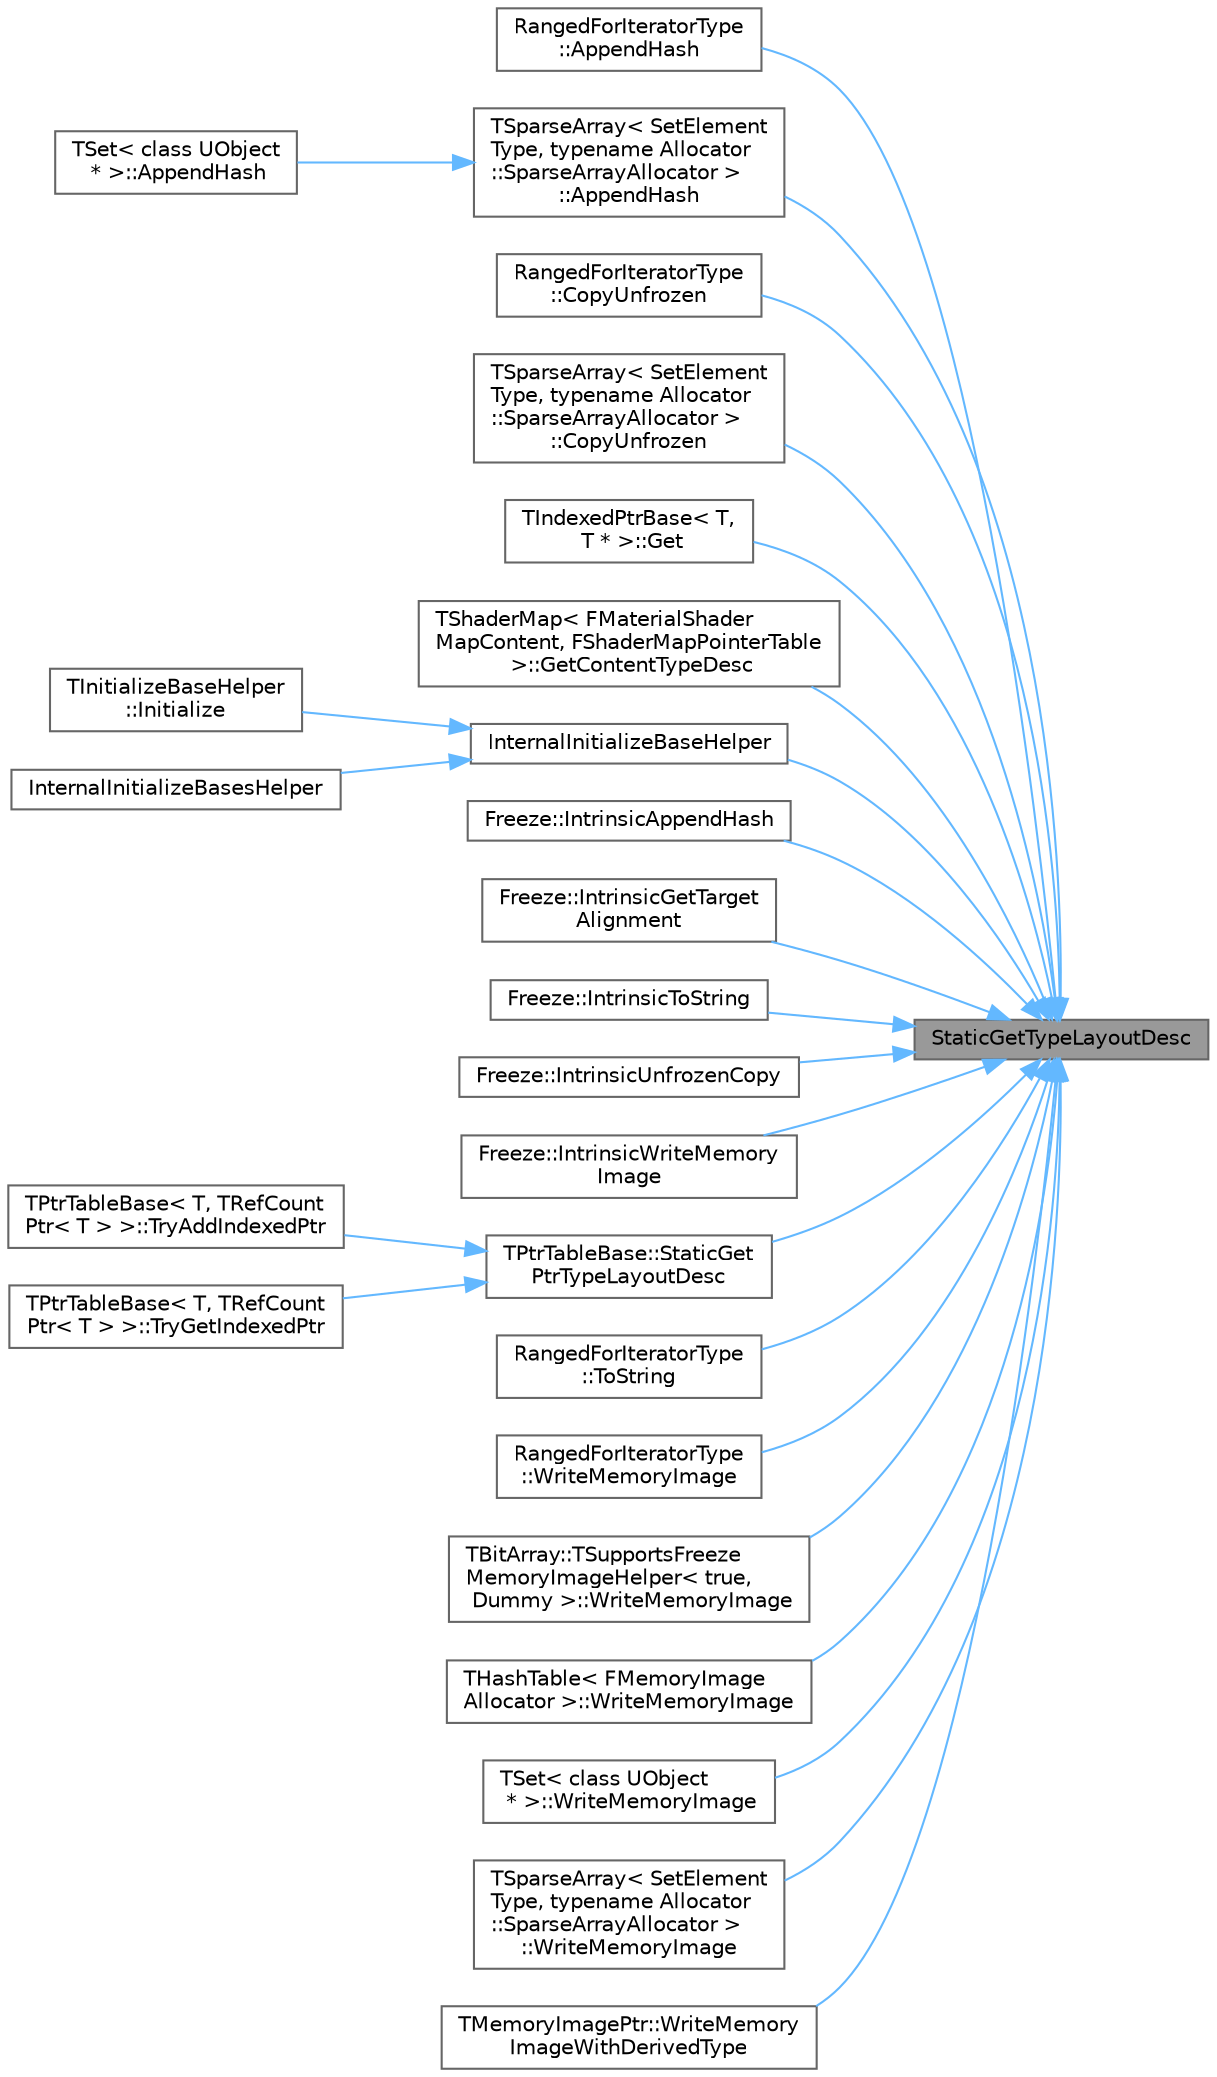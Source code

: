 digraph "StaticGetTypeLayoutDesc"
{
 // INTERACTIVE_SVG=YES
 // LATEX_PDF_SIZE
  bgcolor="transparent";
  edge [fontname=Helvetica,fontsize=10,labelfontname=Helvetica,labelfontsize=10];
  node [fontname=Helvetica,fontsize=10,shape=box,height=0.2,width=0.4];
  rankdir="RL";
  Node1 [id="Node000001",label="StaticGetTypeLayoutDesc",height=0.2,width=0.4,color="gray40", fillcolor="grey60", style="filled", fontcolor="black",tooltip=" "];
  Node1 -> Node2 [id="edge1_Node000001_Node000002",dir="back",color="steelblue1",style="solid",tooltip=" "];
  Node2 [id="Node000002",label="RangedForIteratorType\l::AppendHash",height=0.2,width=0.4,color="grey40", fillcolor="white", style="filled",URL="$d4/d52/classTArray.html#a5455f5b0ea323d9ba65e558464caba59",tooltip=" "];
  Node1 -> Node3 [id="edge2_Node000001_Node000003",dir="back",color="steelblue1",style="solid",tooltip=" "];
  Node3 [id="Node000003",label="TSparseArray\< SetElement\lType, typename Allocator\l::SparseArrayAllocator \>\l::AppendHash",height=0.2,width=0.4,color="grey40", fillcolor="white", style="filled",URL="$d0/db8/classTSparseArray.html#a536d336a67f526a174dec5ef77a89605",tooltip=" "];
  Node3 -> Node4 [id="edge3_Node000003_Node000004",dir="back",color="steelblue1",style="solid",tooltip=" "];
  Node4 [id="Node000004",label="TSet\< class UObject\l * \>::AppendHash",height=0.2,width=0.4,color="grey40", fillcolor="white", style="filled",URL="$d5/d15/classTSet.html#a6e0f77b723232a199b4d651adf1a0fb2",tooltip=" "];
  Node1 -> Node5 [id="edge4_Node000001_Node000005",dir="back",color="steelblue1",style="solid",tooltip=" "];
  Node5 [id="Node000005",label="RangedForIteratorType\l::CopyUnfrozen",height=0.2,width=0.4,color="grey40", fillcolor="white", style="filled",URL="$d4/d52/classTArray.html#ab34e86380bba192407289e1a7a099771",tooltip=" "];
  Node1 -> Node6 [id="edge5_Node000001_Node000006",dir="back",color="steelblue1",style="solid",tooltip=" "];
  Node6 [id="Node000006",label="TSparseArray\< SetElement\lType, typename Allocator\l::SparseArrayAllocator \>\l::CopyUnfrozen",height=0.2,width=0.4,color="grey40", fillcolor="white", style="filled",URL="$d0/db8/classTSparseArray.html#ad1886d6e3838cddf84067d69abbf9b16",tooltip=" "];
  Node1 -> Node7 [id="edge6_Node000001_Node000007",dir="back",color="steelblue1",style="solid",tooltip=" "];
  Node7 [id="Node000007",label="TIndexedPtrBase\< T,\l T * \>::Get",height=0.2,width=0.4,color="grey40", fillcolor="white", style="filled",URL="$dd/d95/classTIndexedPtrBase.html#aa5a414d51dd519e02ca1da10be55b98a",tooltip=" "];
  Node1 -> Node8 [id="edge7_Node000001_Node000008",dir="back",color="steelblue1",style="solid",tooltip=" "];
  Node8 [id="Node000008",label="TShaderMap\< FMaterialShader\lMapContent, FShaderMapPointerTable\l \>::GetContentTypeDesc",height=0.2,width=0.4,color="grey40", fillcolor="white", style="filled",URL="$d2/da5/classTShaderMap.html#a2f4f56c611f9a1bdc6ff82040577b633",tooltip=" "];
  Node1 -> Node9 [id="edge8_Node000001_Node000009",dir="back",color="steelblue1",style="solid",tooltip=" "];
  Node9 [id="Node000009",label="InternalInitializeBaseHelper",height=0.2,width=0.4,color="grey40", fillcolor="white", style="filled",URL="$d7/d66/MemoryLayout_8h.html#a27745db7b66b5d6423d7938afd679714",tooltip=" "];
  Node9 -> Node10 [id="edge9_Node000009_Node000010",dir="back",color="steelblue1",style="solid",tooltip=" "];
  Node10 [id="Node000010",label="TInitializeBaseHelper\l::Initialize",height=0.2,width=0.4,color="grey40", fillcolor="white", style="filled",URL="$df/d58/structTInitializeBaseHelper.html#ac5cf466b91dc7949a0a8a0070bfcb45a",tooltip=" "];
  Node9 -> Node11 [id="edge10_Node000009_Node000011",dir="back",color="steelblue1",style="solid",tooltip=" "];
  Node11 [id="Node000011",label="InternalInitializeBasesHelper",height=0.2,width=0.4,color="grey40", fillcolor="white", style="filled",URL="$d7/d66/MemoryLayout_8h.html#aad777358d08acee32e85a4c8f2f4ec1e",tooltip=" "];
  Node1 -> Node12 [id="edge11_Node000001_Node000012",dir="back",color="steelblue1",style="solid",tooltip=" "];
  Node12 [id="Node000012",label="Freeze::IntrinsicAppendHash",height=0.2,width=0.4,color="grey40", fillcolor="white", style="filled",URL="$d3/d60/namespaceFreeze.html#affc2317f21b251abbfeb31c2fabdcfd8",tooltip=" "];
  Node1 -> Node13 [id="edge12_Node000001_Node000013",dir="back",color="steelblue1",style="solid",tooltip=" "];
  Node13 [id="Node000013",label="Freeze::IntrinsicGetTarget\lAlignment",height=0.2,width=0.4,color="grey40", fillcolor="white", style="filled",URL="$d3/d60/namespaceFreeze.html#a2facbdef7f1fd6617022d6f1d821f882",tooltip=" "];
  Node1 -> Node14 [id="edge13_Node000001_Node000014",dir="back",color="steelblue1",style="solid",tooltip=" "];
  Node14 [id="Node000014",label="Freeze::IntrinsicToString",height=0.2,width=0.4,color="grey40", fillcolor="white", style="filled",URL="$d3/d60/namespaceFreeze.html#ae78561717009bf6514883038f72e1ae6",tooltip=" "];
  Node1 -> Node15 [id="edge14_Node000001_Node000015",dir="back",color="steelblue1",style="solid",tooltip=" "];
  Node15 [id="Node000015",label="Freeze::IntrinsicUnfrozenCopy",height=0.2,width=0.4,color="grey40", fillcolor="white", style="filled",URL="$d3/d60/namespaceFreeze.html#ae424bfd64e27aa2a27c04760824ebdc3",tooltip=" "];
  Node1 -> Node16 [id="edge15_Node000001_Node000016",dir="back",color="steelblue1",style="solid",tooltip=" "];
  Node16 [id="Node000016",label="Freeze::IntrinsicWriteMemory\lImage",height=0.2,width=0.4,color="grey40", fillcolor="white", style="filled",URL="$d3/d60/namespaceFreeze.html#aee847ac8b715e3144ab0d9942547c196",tooltip=" "];
  Node1 -> Node17 [id="edge16_Node000001_Node000017",dir="back",color="steelblue1",style="solid",tooltip=" "];
  Node17 [id="Node000017",label="TPtrTableBase::StaticGet\lPtrTypeLayoutDesc",height=0.2,width=0.4,color="grey40", fillcolor="white", style="filled",URL="$dd/d29/classTPtrTableBase.html#aa3de6dba2a3d5fa76e163c48ea89f01e",tooltip=" "];
  Node17 -> Node18 [id="edge17_Node000017_Node000018",dir="back",color="steelblue1",style="solid",tooltip=" "];
  Node18 [id="Node000018",label="TPtrTableBase\< T, TRefCount\lPtr\< T \> \>::TryAddIndexedPtr",height=0.2,width=0.4,color="grey40", fillcolor="white", style="filled",URL="$dd/d29/classTPtrTableBase.html#a1f049d7456cd00341d4a687718a84bdf",tooltip=" "];
  Node17 -> Node19 [id="edge18_Node000017_Node000019",dir="back",color="steelblue1",style="solid",tooltip=" "];
  Node19 [id="Node000019",label="TPtrTableBase\< T, TRefCount\lPtr\< T \> \>::TryGetIndexedPtr",height=0.2,width=0.4,color="grey40", fillcolor="white", style="filled",URL="$dd/d29/classTPtrTableBase.html#a95b84e8eb0d02ec60e9e622e2fdbcbcb",tooltip=" "];
  Node1 -> Node20 [id="edge19_Node000001_Node000020",dir="back",color="steelblue1",style="solid",tooltip=" "];
  Node20 [id="Node000020",label="RangedForIteratorType\l::ToString",height=0.2,width=0.4,color="grey40", fillcolor="white", style="filled",URL="$d4/d52/classTArray.html#aa109af41cd340c3ebffedf78d3975849",tooltip=" "];
  Node1 -> Node21 [id="edge20_Node000001_Node000021",dir="back",color="steelblue1",style="solid",tooltip=" "];
  Node21 [id="Node000021",label="RangedForIteratorType\l::WriteMemoryImage",height=0.2,width=0.4,color="grey40", fillcolor="white", style="filled",URL="$d4/d52/classTArray.html#a0c14de76daced8bbde2fec8651e420d2",tooltip=" "];
  Node1 -> Node22 [id="edge21_Node000001_Node000022",dir="back",color="steelblue1",style="solid",tooltip=" "];
  Node22 [id="Node000022",label="TBitArray::TSupportsFreeze\lMemoryImageHelper\< true,\l Dummy \>::WriteMemoryImage",height=0.2,width=0.4,color="grey40", fillcolor="white", style="filled",URL="$df/de6/structTBitArray_1_1TSupportsFreezeMemoryImageHelper_3_01true_00_01Dummy_01_4.html#a10932030a49865aef4b249474d2470c7",tooltip=" "];
  Node1 -> Node23 [id="edge22_Node000001_Node000023",dir="back",color="steelblue1",style="solid",tooltip=" "];
  Node23 [id="Node000023",label="THashTable\< FMemoryImage\lAllocator \>::WriteMemoryImage",height=0.2,width=0.4,color="grey40", fillcolor="white", style="filled",URL="$d7/d61/classTHashTable.html#ad037265ac962c809407c57b7f3b9e528",tooltip=" "];
  Node1 -> Node24 [id="edge23_Node000001_Node000024",dir="back",color="steelblue1",style="solid",tooltip=" "];
  Node24 [id="Node000024",label="TSet\< class UObject\l * \>::WriteMemoryImage",height=0.2,width=0.4,color="grey40", fillcolor="white", style="filled",URL="$d5/d15/classTSet.html#a26a25f387378a4f60b054532364c2d31",tooltip=" "];
  Node1 -> Node25 [id="edge24_Node000001_Node000025",dir="back",color="steelblue1",style="solid",tooltip=" "];
  Node25 [id="Node000025",label="TSparseArray\< SetElement\lType, typename Allocator\l::SparseArrayAllocator \>\l::WriteMemoryImage",height=0.2,width=0.4,color="grey40", fillcolor="white", style="filled",URL="$d0/db8/classTSparseArray.html#a69ca54daca008ae2a2babdca70ca2a24",tooltip=" "];
  Node1 -> Node26 [id="edge25_Node000001_Node000026",dir="back",color="steelblue1",style="solid",tooltip=" "];
  Node26 [id="Node000026",label="TMemoryImagePtr::WriteMemory\lImageWithDerivedType",height=0.2,width=0.4,color="grey40", fillcolor="white", style="filled",URL="$d3/d87/classTMemoryImagePtr.html#aca112358c82fb39f96c07114cb7d1a58",tooltip=" "];
}
